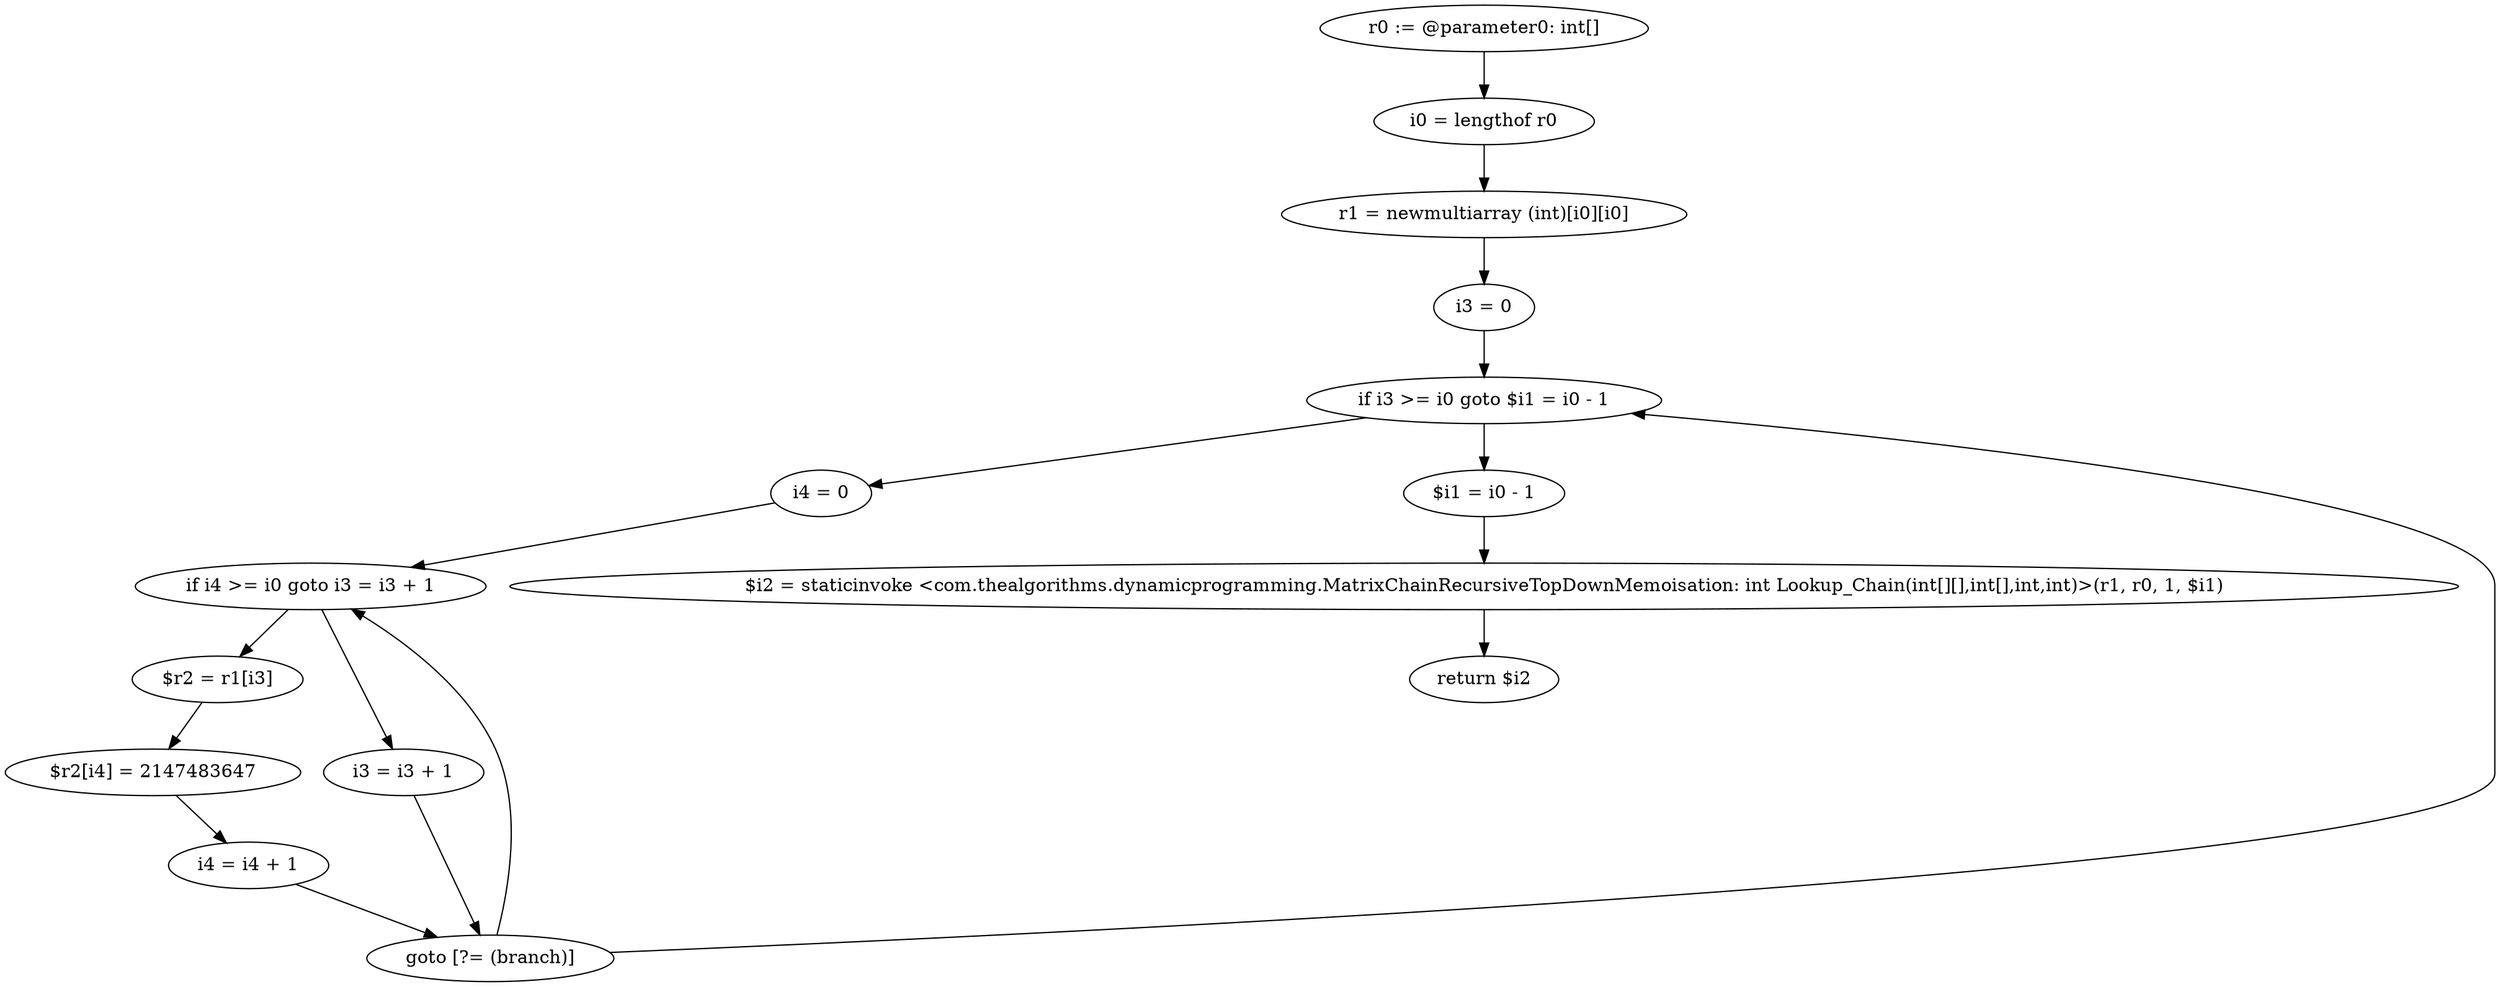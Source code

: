 digraph "unitGraph" {
    "r0 := @parameter0: int[]"
    "i0 = lengthof r0"
    "r1 = newmultiarray (int)[i0][i0]"
    "i3 = 0"
    "if i3 >= i0 goto $i1 = i0 - 1"
    "i4 = 0"
    "if i4 >= i0 goto i3 = i3 + 1"
    "$r2 = r1[i3]"
    "$r2[i4] = 2147483647"
    "i4 = i4 + 1"
    "goto [?= (branch)]"
    "i3 = i3 + 1"
    "$i1 = i0 - 1"
    "$i2 = staticinvoke <com.thealgorithms.dynamicprogramming.MatrixChainRecursiveTopDownMemoisation: int Lookup_Chain(int[][],int[],int,int)>(r1, r0, 1, $i1)"
    "return $i2"
    "r0 := @parameter0: int[]"->"i0 = lengthof r0";
    "i0 = lengthof r0"->"r1 = newmultiarray (int)[i0][i0]";
    "r1 = newmultiarray (int)[i0][i0]"->"i3 = 0";
    "i3 = 0"->"if i3 >= i0 goto $i1 = i0 - 1";
    "if i3 >= i0 goto $i1 = i0 - 1"->"i4 = 0";
    "if i3 >= i0 goto $i1 = i0 - 1"->"$i1 = i0 - 1";
    "i4 = 0"->"if i4 >= i0 goto i3 = i3 + 1";
    "if i4 >= i0 goto i3 = i3 + 1"->"$r2 = r1[i3]";
    "if i4 >= i0 goto i3 = i3 + 1"->"i3 = i3 + 1";
    "$r2 = r1[i3]"->"$r2[i4] = 2147483647";
    "$r2[i4] = 2147483647"->"i4 = i4 + 1";
    "i4 = i4 + 1"->"goto [?= (branch)]";
    "goto [?= (branch)]"->"if i4 >= i0 goto i3 = i3 + 1";
    "i3 = i3 + 1"->"goto [?= (branch)]";
    "goto [?= (branch)]"->"if i3 >= i0 goto $i1 = i0 - 1";
    "$i1 = i0 - 1"->"$i2 = staticinvoke <com.thealgorithms.dynamicprogramming.MatrixChainRecursiveTopDownMemoisation: int Lookup_Chain(int[][],int[],int,int)>(r1, r0, 1, $i1)";
    "$i2 = staticinvoke <com.thealgorithms.dynamicprogramming.MatrixChainRecursiveTopDownMemoisation: int Lookup_Chain(int[][],int[],int,int)>(r1, r0, 1, $i1)"->"return $i2";
}
